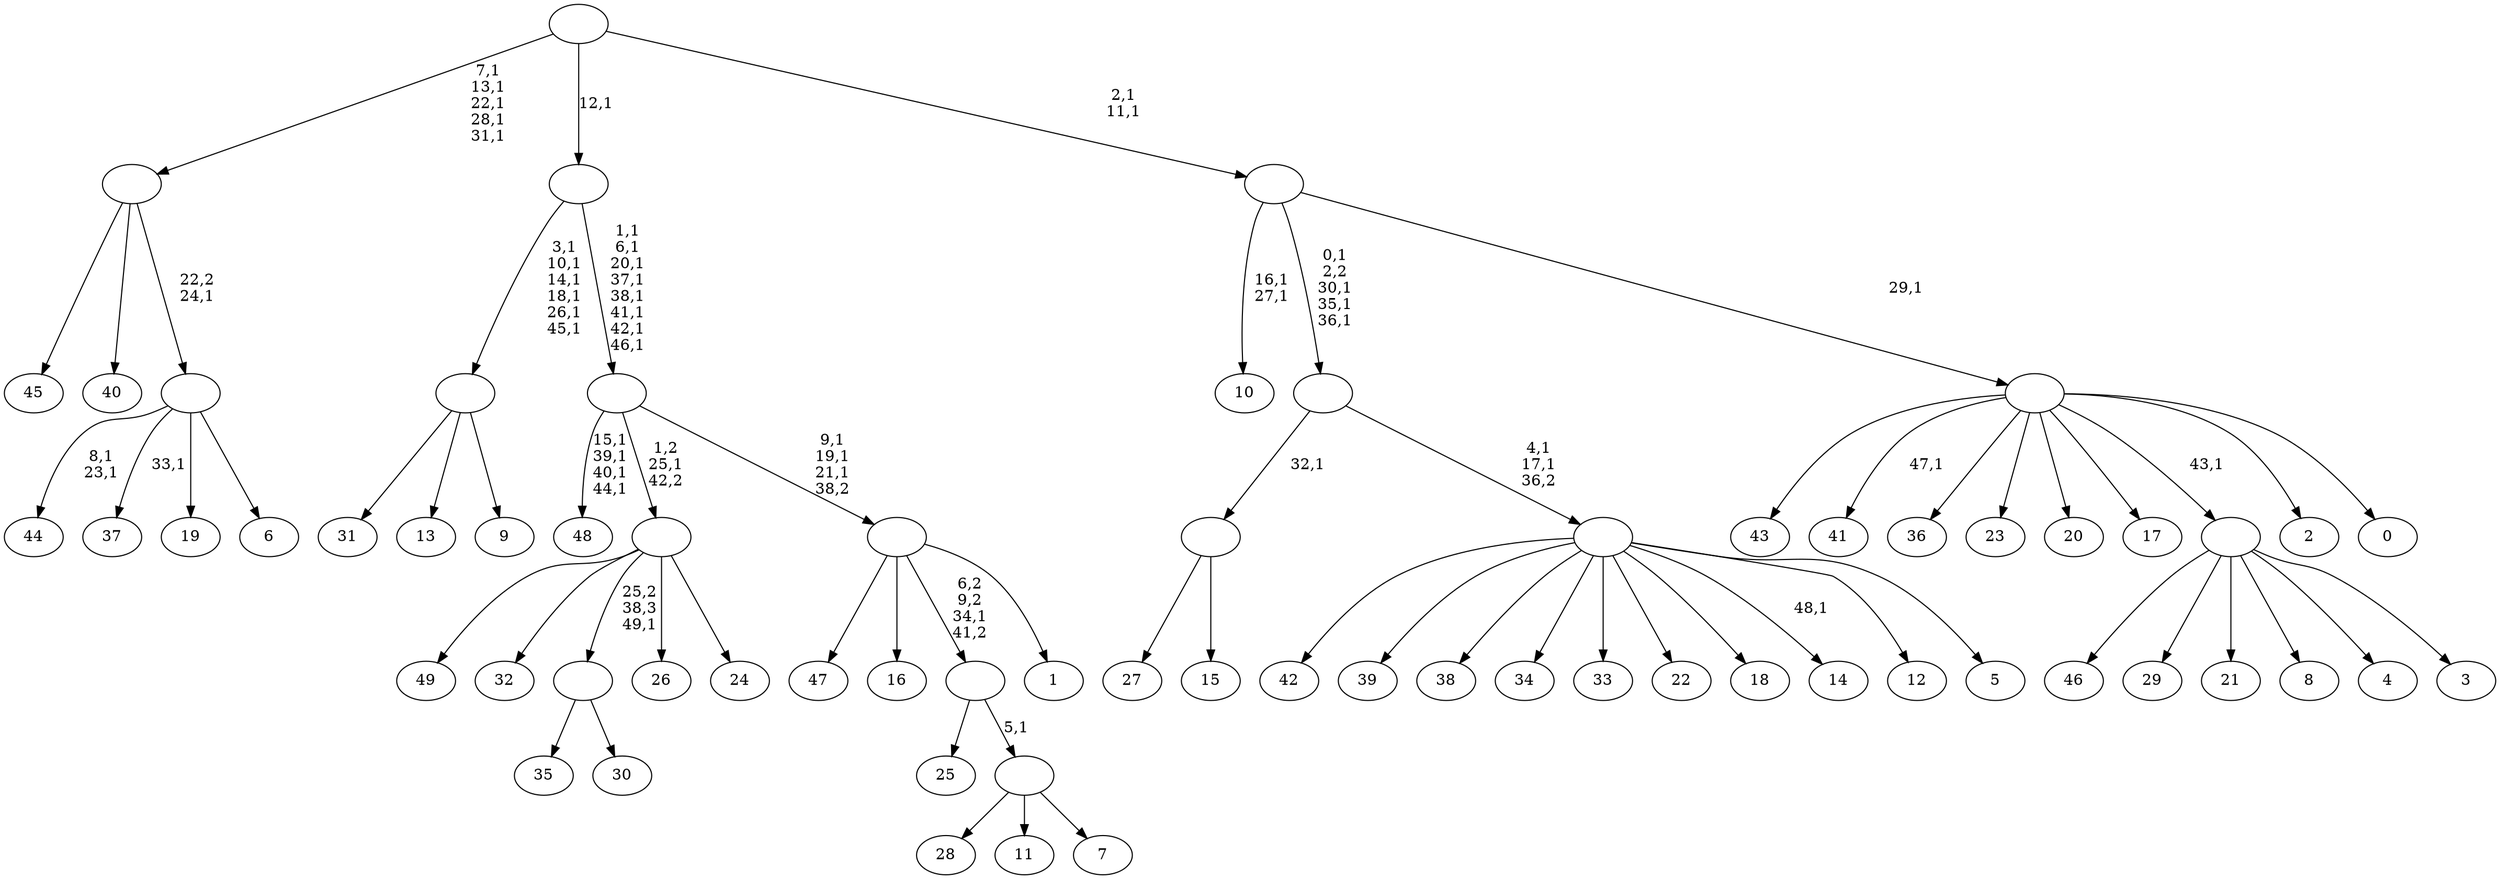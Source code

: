 digraph T {
	100 [label="49"]
	99 [label="48"]
	94 [label="47"]
	93 [label="46"]
	92 [label="45"]
	91 [label="44"]
	88 [label="43"]
	87 [label="42"]
	86 [label="41"]
	84 [label="40"]
	83 [label="39"]
	82 [label="38"]
	81 [label="37"]
	79 [label="36"]
	78 [label="35"]
	77 [label="34"]
	76 [label="33"]
	75 [label="32"]
	74 [label="31"]
	73 [label="30"]
	72 [label=""]
	71 [label="29"]
	70 [label="28"]
	69 [label="27"]
	68 [label="26"]
	67 [label="25"]
	66 [label="24"]
	65 [label=""]
	64 [label="23"]
	63 [label="22"]
	62 [label="21"]
	61 [label="20"]
	60 [label="19"]
	59 [label="18"]
	58 [label="17"]
	57 [label="16"]
	56 [label="15"]
	55 [label=""]
	54 [label="14"]
	52 [label="13"]
	51 [label="12"]
	50 [label="11"]
	49 [label="10"]
	46 [label="9"]
	45 [label=""]
	39 [label="8"]
	38 [label="7"]
	37 [label=""]
	36 [label=""]
	35 [label="6"]
	34 [label=""]
	33 [label=""]
	28 [label="5"]
	27 [label=""]
	25 [label=""]
	21 [label="4"]
	20 [label="3"]
	19 [label=""]
	18 [label="2"]
	17 [label="1"]
	16 [label=""]
	13 [label=""]
	5 [label=""]
	4 [label="0"]
	3 [label=""]
	2 [label=""]
	0 [label=""]
	72 -> 78 [label=""]
	72 -> 73 [label=""]
	65 -> 100 [label=""]
	65 -> 75 [label=""]
	65 -> 72 [label="25,2\n38,3\n49,1"]
	65 -> 68 [label=""]
	65 -> 66 [label=""]
	55 -> 69 [label=""]
	55 -> 56 [label=""]
	45 -> 74 [label=""]
	45 -> 52 [label=""]
	45 -> 46 [label=""]
	37 -> 70 [label=""]
	37 -> 50 [label=""]
	37 -> 38 [label=""]
	36 -> 67 [label=""]
	36 -> 37 [label="5,1"]
	34 -> 81 [label="33,1"]
	34 -> 91 [label="8,1\n23,1"]
	34 -> 60 [label=""]
	34 -> 35 [label=""]
	33 -> 92 [label=""]
	33 -> 84 [label=""]
	33 -> 34 [label="22,2\n24,1"]
	27 -> 54 [label="48,1"]
	27 -> 87 [label=""]
	27 -> 83 [label=""]
	27 -> 82 [label=""]
	27 -> 77 [label=""]
	27 -> 76 [label=""]
	27 -> 63 [label=""]
	27 -> 59 [label=""]
	27 -> 51 [label=""]
	27 -> 28 [label=""]
	25 -> 27 [label="4,1\n17,1\n36,2"]
	25 -> 55 [label="32,1"]
	19 -> 93 [label=""]
	19 -> 71 [label=""]
	19 -> 62 [label=""]
	19 -> 39 [label=""]
	19 -> 21 [label=""]
	19 -> 20 [label=""]
	16 -> 94 [label=""]
	16 -> 57 [label=""]
	16 -> 36 [label="6,2\n9,2\n34,1\n41,2"]
	16 -> 17 [label=""]
	13 -> 16 [label="9,1\n19,1\n21,1\n38,2"]
	13 -> 99 [label="15,1\n39,1\n40,1\n44,1"]
	13 -> 65 [label="1,2\n25,1\n42,2"]
	5 -> 13 [label="1,1\n6,1\n20,1\n37,1\n38,1\n41,1\n42,1\n46,1"]
	5 -> 45 [label="3,1\n10,1\n14,1\n18,1\n26,1\n45,1"]
	3 -> 86 [label="47,1"]
	3 -> 88 [label=""]
	3 -> 79 [label=""]
	3 -> 64 [label=""]
	3 -> 61 [label=""]
	3 -> 58 [label=""]
	3 -> 19 [label="43,1"]
	3 -> 18 [label=""]
	3 -> 4 [label=""]
	2 -> 25 [label="0,1\n2,2\n30,1\n35,1\n36,1"]
	2 -> 49 [label="16,1\n27,1"]
	2 -> 3 [label="29,1"]
	0 -> 2 [label="2,1\n11,1"]
	0 -> 33 [label="7,1\n13,1\n22,1\n28,1\n31,1"]
	0 -> 5 [label="12,1"]
}
